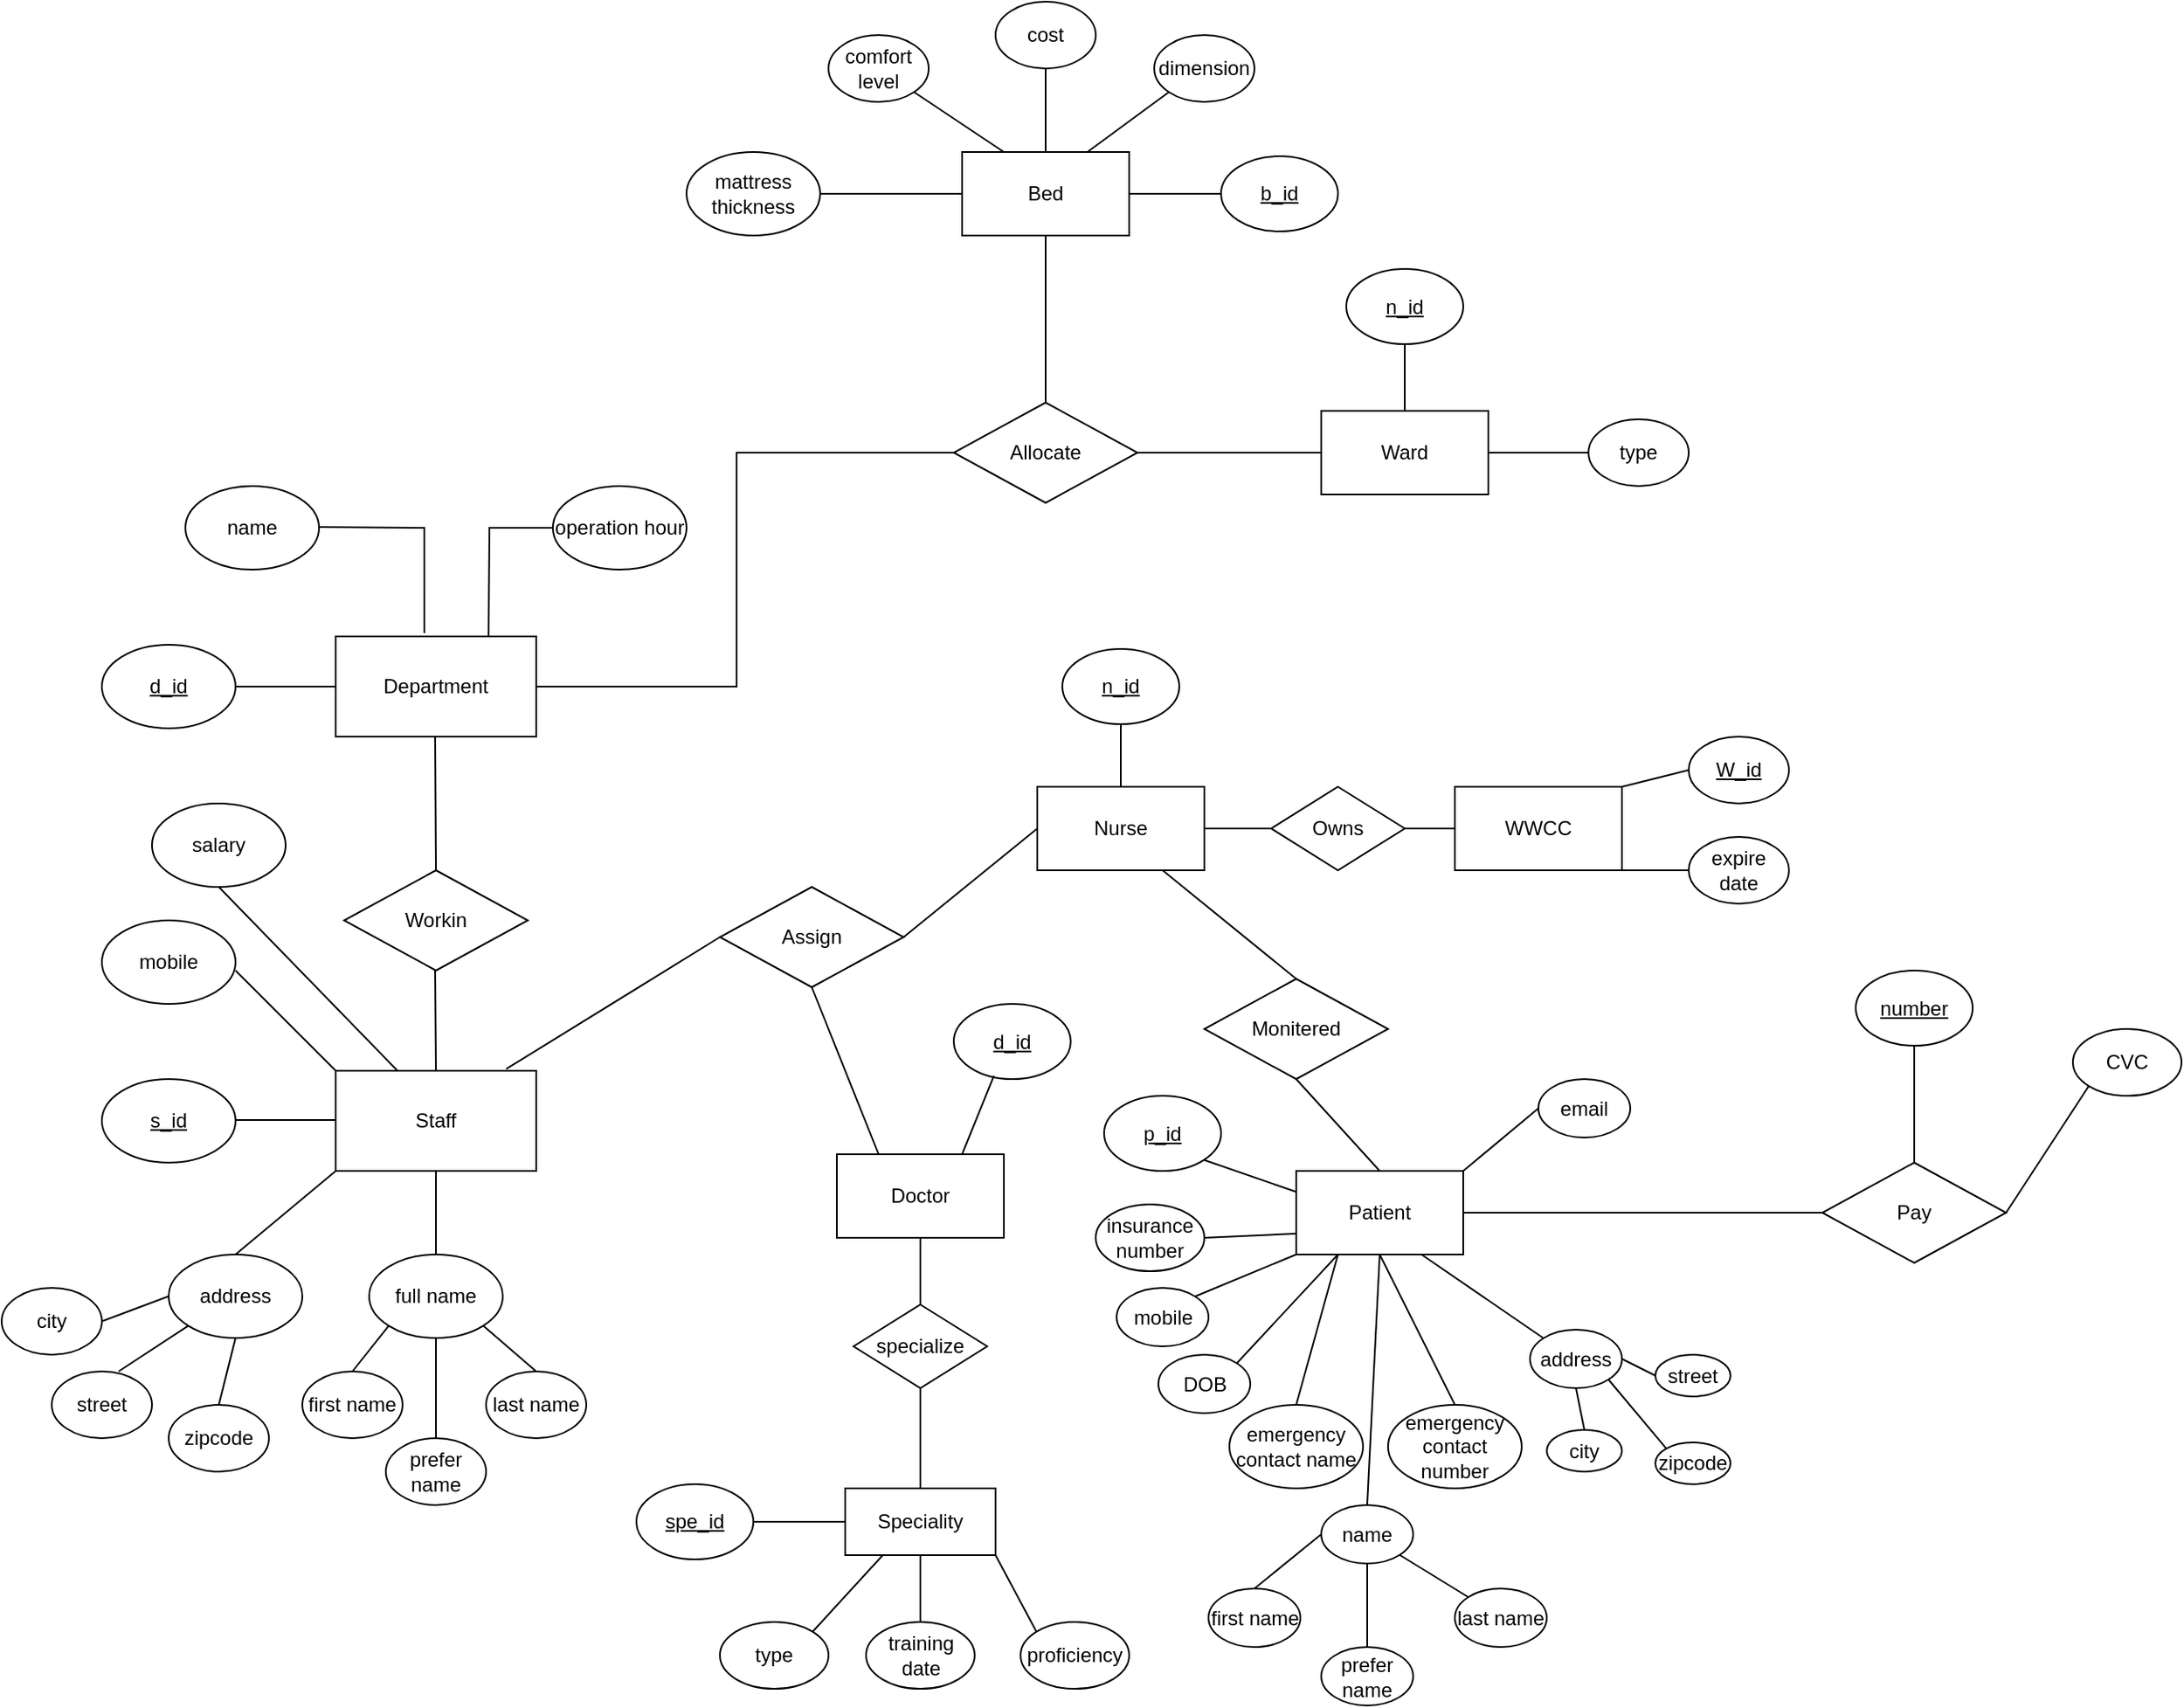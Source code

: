 <mxfile version="24.7.7">
  <diagram name="第 1 页" id="l8nAImhA_V3-tAAv8bX_">
    <mxGraphModel dx="1736" dy="480" grid="1" gridSize="10" guides="1" tooltips="1" connect="1" arrows="1" fold="1" page="1" pageScale="1" pageWidth="827" pageHeight="1169" math="0" shadow="0">
      <root>
        <mxCell id="0" />
        <mxCell id="1" parent="0" />
        <mxCell id="PQxb19GPP4Mwg28GRMJL-1" value="Department" style="rounded=0;whiteSpace=wrap;html=1;" parent="1" vertex="1">
          <mxGeometry x="30" y="510" width="120" height="60" as="geometry" />
        </mxCell>
        <mxCell id="PQxb19GPP4Mwg28GRMJL-2" value="&lt;u&gt;d_id&lt;/u&gt;" style="ellipse;whiteSpace=wrap;html=1;" parent="1" vertex="1">
          <mxGeometry x="-110" y="515" width="80" height="50" as="geometry" />
        </mxCell>
        <mxCell id="PQxb19GPP4Mwg28GRMJL-4" value="" style="endArrow=none;html=1;rounded=0;entryX=0;entryY=0.5;entryDx=0;entryDy=0;exitX=1;exitY=0.5;exitDx=0;exitDy=0;" parent="1" source="PQxb19GPP4Mwg28GRMJL-2" target="PQxb19GPP4Mwg28GRMJL-1" edge="1">
          <mxGeometry width="50" height="50" relative="1" as="geometry">
            <mxPoint x="-20" y="540" as="sourcePoint" />
            <mxPoint x="20" y="539.5" as="targetPoint" />
          </mxGeometry>
        </mxCell>
        <mxCell id="PQxb19GPP4Mwg28GRMJL-5" value="name" style="ellipse;whiteSpace=wrap;html=1;" parent="1" vertex="1">
          <mxGeometry x="-60" y="420" width="80" height="50" as="geometry" />
        </mxCell>
        <mxCell id="PQxb19GPP4Mwg28GRMJL-6" value="" style="endArrow=none;html=1;rounded=0;entryX=0.442;entryY=-0.033;entryDx=0;entryDy=0;exitX=1;exitY=0.5;exitDx=0;exitDy=0;entryPerimeter=0;" parent="1" target="PQxb19GPP4Mwg28GRMJL-1" edge="1">
          <mxGeometry width="50" height="50" relative="1" as="geometry">
            <mxPoint x="20" y="444.5" as="sourcePoint" />
            <mxPoint x="80" y="444.5" as="targetPoint" />
            <Array as="points">
              <mxPoint x="83" y="445" />
            </Array>
          </mxGeometry>
        </mxCell>
        <mxCell id="PQxb19GPP4Mwg28GRMJL-7" value="operation hour" style="ellipse;whiteSpace=wrap;html=1;" parent="1" vertex="1">
          <mxGeometry x="160" y="420" width="80" height="50" as="geometry" />
        </mxCell>
        <mxCell id="PQxb19GPP4Mwg28GRMJL-9" value="" style="endArrow=none;html=1;rounded=0;entryX=0.442;entryY=-0.033;entryDx=0;entryDy=0;exitX=0;exitY=0.5;exitDx=0;exitDy=0;entryPerimeter=0;" parent="1" source="PQxb19GPP4Mwg28GRMJL-7" edge="1">
          <mxGeometry width="50" height="50" relative="1" as="geometry">
            <mxPoint x="58.5" y="446.5" as="sourcePoint" />
            <mxPoint x="121.5" y="510" as="targetPoint" />
            <Array as="points">
              <mxPoint x="122" y="445" />
            </Array>
          </mxGeometry>
        </mxCell>
        <mxCell id="PQxb19GPP4Mwg28GRMJL-10" value="Staff" style="rounded=0;whiteSpace=wrap;html=1;" parent="1" vertex="1">
          <mxGeometry x="30" y="770" width="120" height="60" as="geometry" />
        </mxCell>
        <mxCell id="PQxb19GPP4Mwg28GRMJL-11" value="&lt;u&gt;s_id&lt;/u&gt;" style="ellipse;whiteSpace=wrap;html=1;" parent="1" vertex="1">
          <mxGeometry x="-110" y="775" width="80" height="50" as="geometry" />
        </mxCell>
        <mxCell id="PQxb19GPP4Mwg28GRMJL-12" value="" style="endArrow=none;html=1;rounded=0;entryX=0;entryY=0.5;entryDx=0;entryDy=0;exitX=1;exitY=0.5;exitDx=0;exitDy=0;" parent="1" edge="1">
          <mxGeometry width="50" height="50" relative="1" as="geometry">
            <mxPoint x="-30" y="799.5" as="sourcePoint" />
            <mxPoint x="30" y="799.5" as="targetPoint" />
          </mxGeometry>
        </mxCell>
        <mxCell id="PQxb19GPP4Mwg28GRMJL-13" value="Workin" style="rhombus;whiteSpace=wrap;html=1;" parent="1" vertex="1">
          <mxGeometry x="35" y="650" width="110" height="60" as="geometry" />
        </mxCell>
        <mxCell id="PQxb19GPP4Mwg28GRMJL-14" value="" style="endArrow=none;html=1;rounded=0;exitX=0.5;exitY=0;exitDx=0;exitDy=0;" parent="1" source="PQxb19GPP4Mwg28GRMJL-13" edge="1">
          <mxGeometry width="50" height="50" relative="1" as="geometry">
            <mxPoint x="89.5" y="640" as="sourcePoint" />
            <mxPoint x="89.5" y="570" as="targetPoint" />
          </mxGeometry>
        </mxCell>
        <mxCell id="PQxb19GPP4Mwg28GRMJL-15" value="" style="endArrow=none;html=1;rounded=0;exitX=0.5;exitY=0;exitDx=0;exitDy=0;" parent="1" source="PQxb19GPP4Mwg28GRMJL-10" edge="1">
          <mxGeometry width="50" height="50" relative="1" as="geometry">
            <mxPoint x="90" y="760" as="sourcePoint" />
            <mxPoint x="89.5" y="710" as="targetPoint" />
          </mxGeometry>
        </mxCell>
        <mxCell id="PQxb19GPP4Mwg28GRMJL-16" value="mobile" style="ellipse;whiteSpace=wrap;html=1;" parent="1" vertex="1">
          <mxGeometry x="-110" y="680" width="80" height="50" as="geometry" />
        </mxCell>
        <mxCell id="PQxb19GPP4Mwg28GRMJL-17" value="" style="endArrow=none;html=1;rounded=0;exitX=0;exitY=0;exitDx=0;exitDy=0;" parent="1" source="PQxb19GPP4Mwg28GRMJL-10" edge="1">
          <mxGeometry width="50" height="50" relative="1" as="geometry">
            <mxPoint x="20" y="760" as="sourcePoint" />
            <mxPoint x="-30" y="710" as="targetPoint" />
          </mxGeometry>
        </mxCell>
        <mxCell id="PQxb19GPP4Mwg28GRMJL-18" value="salary" style="ellipse;whiteSpace=wrap;html=1;" parent="1" vertex="1">
          <mxGeometry x="-80" y="610" width="80" height="50" as="geometry" />
        </mxCell>
        <mxCell id="PQxb19GPP4Mwg28GRMJL-19" value="" style="endArrow=none;html=1;rounded=0;exitX=0.308;exitY=0;exitDx=0;exitDy=0;exitPerimeter=0;" parent="1" source="PQxb19GPP4Mwg28GRMJL-10" edge="1">
          <mxGeometry width="50" height="50" relative="1" as="geometry">
            <mxPoint x="20" y="720" as="sourcePoint" />
            <mxPoint x="-40" y="660" as="targetPoint" />
          </mxGeometry>
        </mxCell>
        <mxCell id="PQxb19GPP4Mwg28GRMJL-20" value="address" style="ellipse;whiteSpace=wrap;html=1;" parent="1" vertex="1">
          <mxGeometry x="-70" y="880" width="80" height="50" as="geometry" />
        </mxCell>
        <mxCell id="PQxb19GPP4Mwg28GRMJL-21" value="" style="endArrow=none;html=1;rounded=0;entryX=0;entryY=1;entryDx=0;entryDy=0;" parent="1" target="PQxb19GPP4Mwg28GRMJL-10" edge="1">
          <mxGeometry width="50" height="50" relative="1" as="geometry">
            <mxPoint x="-30" y="880" as="sourcePoint" />
            <mxPoint x="20" y="830" as="targetPoint" />
          </mxGeometry>
        </mxCell>
        <mxCell id="PQxb19GPP4Mwg28GRMJL-22" value="city" style="ellipse;whiteSpace=wrap;html=1;" parent="1" vertex="1">
          <mxGeometry x="-170" y="900" width="60" height="40" as="geometry" />
        </mxCell>
        <mxCell id="PQxb19GPP4Mwg28GRMJL-23" value="street" style="ellipse;whiteSpace=wrap;html=1;" parent="1" vertex="1">
          <mxGeometry x="-140" y="950" width="60" height="40" as="geometry" />
        </mxCell>
        <mxCell id="PQxb19GPP4Mwg28GRMJL-24" value="zipcode" style="ellipse;whiteSpace=wrap;html=1;" parent="1" vertex="1">
          <mxGeometry x="-70" y="970" width="60" height="40" as="geometry" />
        </mxCell>
        <mxCell id="PQxb19GPP4Mwg28GRMJL-25" value="" style="endArrow=none;html=1;rounded=0;entryX=0;entryY=0.5;entryDx=0;entryDy=0;" parent="1" target="PQxb19GPP4Mwg28GRMJL-20" edge="1">
          <mxGeometry width="50" height="50" relative="1" as="geometry">
            <mxPoint x="-110" y="920" as="sourcePoint" />
            <mxPoint x="-60" y="870" as="targetPoint" />
          </mxGeometry>
        </mxCell>
        <mxCell id="PQxb19GPP4Mwg28GRMJL-26" value="" style="endArrow=none;html=1;rounded=0;entryX=0;entryY=1;entryDx=0;entryDy=0;" parent="1" target="PQxb19GPP4Mwg28GRMJL-20" edge="1">
          <mxGeometry width="50" height="50" relative="1" as="geometry">
            <mxPoint x="-100" y="950" as="sourcePoint" />
            <mxPoint x="-60" y="935" as="targetPoint" />
          </mxGeometry>
        </mxCell>
        <mxCell id="PQxb19GPP4Mwg28GRMJL-28" value="" style="endArrow=none;html=1;rounded=0;entryX=0.5;entryY=1;entryDx=0;entryDy=0;exitX=0.5;exitY=0;exitDx=0;exitDy=0;" parent="1" source="PQxb19GPP4Mwg28GRMJL-24" target="PQxb19GPP4Mwg28GRMJL-20" edge="1">
          <mxGeometry width="50" height="50" relative="1" as="geometry">
            <mxPoint x="30" y="990" as="sourcePoint" />
            <mxPoint x="80" y="940" as="targetPoint" />
          </mxGeometry>
        </mxCell>
        <mxCell id="PQxb19GPP4Mwg28GRMJL-29" value="full name" style="ellipse;whiteSpace=wrap;html=1;" parent="1" vertex="1">
          <mxGeometry x="50" y="880" width="80" height="50" as="geometry" />
        </mxCell>
        <mxCell id="PQxb19GPP4Mwg28GRMJL-30" value="" style="endArrow=none;html=1;rounded=0;entryX=0.5;entryY=1;entryDx=0;entryDy=0;exitX=0.5;exitY=0;exitDx=0;exitDy=0;" parent="1" source="PQxb19GPP4Mwg28GRMJL-29" target="PQxb19GPP4Mwg28GRMJL-10" edge="1">
          <mxGeometry width="50" height="50" relative="1" as="geometry">
            <mxPoint x="150" y="880" as="sourcePoint" />
            <mxPoint x="200" y="830" as="targetPoint" />
          </mxGeometry>
        </mxCell>
        <mxCell id="PQxb19GPP4Mwg28GRMJL-31" value="first name" style="ellipse;whiteSpace=wrap;html=1;" parent="1" vertex="1">
          <mxGeometry x="10" y="950" width="60" height="40" as="geometry" />
        </mxCell>
        <mxCell id="PQxb19GPP4Mwg28GRMJL-32" value="" style="endArrow=none;html=1;rounded=0;exitX=0.5;exitY=0;exitDx=0;exitDy=0;entryX=0;entryY=1;entryDx=0;entryDy=0;" parent="1" source="PQxb19GPP4Mwg28GRMJL-31" target="PQxb19GPP4Mwg28GRMJL-29" edge="1">
          <mxGeometry width="50" height="50" relative="1" as="geometry">
            <mxPoint x="200" y="970" as="sourcePoint" />
            <mxPoint x="250" y="920" as="targetPoint" />
          </mxGeometry>
        </mxCell>
        <mxCell id="PQxb19GPP4Mwg28GRMJL-33" value="last name" style="ellipse;whiteSpace=wrap;html=1;" parent="1" vertex="1">
          <mxGeometry x="120" y="950" width="60" height="40" as="geometry" />
        </mxCell>
        <mxCell id="PQxb19GPP4Mwg28GRMJL-34" value="" style="endArrow=none;html=1;rounded=0;entryX=1;entryY=1;entryDx=0;entryDy=0;exitX=0.5;exitY=0;exitDx=0;exitDy=0;" parent="1" source="PQxb19GPP4Mwg28GRMJL-33" target="PQxb19GPP4Mwg28GRMJL-29" edge="1">
          <mxGeometry width="50" height="50" relative="1" as="geometry">
            <mxPoint x="190" y="930" as="sourcePoint" />
            <mxPoint x="240" y="880" as="targetPoint" />
          </mxGeometry>
        </mxCell>
        <mxCell id="PQxb19GPP4Mwg28GRMJL-35" value="prefer name" style="ellipse;whiteSpace=wrap;html=1;" parent="1" vertex="1">
          <mxGeometry x="60" y="990" width="60" height="40" as="geometry" />
        </mxCell>
        <mxCell id="PQxb19GPP4Mwg28GRMJL-36" value="" style="endArrow=none;html=1;rounded=0;entryX=0.5;entryY=1;entryDx=0;entryDy=0;exitX=0.5;exitY=0;exitDx=0;exitDy=0;" parent="1" source="PQxb19GPP4Mwg28GRMJL-35" target="PQxb19GPP4Mwg28GRMJL-29" edge="1">
          <mxGeometry width="50" height="50" relative="1" as="geometry">
            <mxPoint x="60" y="1000" as="sourcePoint" />
            <mxPoint x="110" y="950" as="targetPoint" />
          </mxGeometry>
        </mxCell>
        <mxCell id="PQxb19GPP4Mwg28GRMJL-37" value="Assign" style="rhombus;whiteSpace=wrap;html=1;" parent="1" vertex="1">
          <mxGeometry x="260" y="660" width="110" height="60" as="geometry" />
        </mxCell>
        <mxCell id="PQxb19GPP4Mwg28GRMJL-38" value="" style="endArrow=none;html=1;rounded=0;entryX=0;entryY=0.5;entryDx=0;entryDy=0;exitX=0.85;exitY=-0.017;exitDx=0;exitDy=0;exitPerimeter=0;" parent="1" source="PQxb19GPP4Mwg28GRMJL-10" target="PQxb19GPP4Mwg28GRMJL-37" edge="1">
          <mxGeometry width="50" height="50" relative="1" as="geometry">
            <mxPoint x="150" y="770" as="sourcePoint" />
            <mxPoint x="200" y="720" as="targetPoint" />
          </mxGeometry>
        </mxCell>
        <mxCell id="PQxb19GPP4Mwg28GRMJL-39" value="Nurse" style="rounded=0;whiteSpace=wrap;html=1;" parent="1" vertex="1">
          <mxGeometry x="450" y="600" width="100" height="50" as="geometry" />
        </mxCell>
        <mxCell id="PQxb19GPP4Mwg28GRMJL-40" value="" style="endArrow=none;html=1;rounded=0;entryX=0;entryY=0.5;entryDx=0;entryDy=0;exitX=1;exitY=0.5;exitDx=0;exitDy=0;" parent="1" source="PQxb19GPP4Mwg28GRMJL-37" target="PQxb19GPP4Mwg28GRMJL-39" edge="1">
          <mxGeometry width="50" height="50" relative="1" as="geometry">
            <mxPoint x="340" y="650" as="sourcePoint" />
            <mxPoint x="390" y="600" as="targetPoint" />
          </mxGeometry>
        </mxCell>
        <mxCell id="PQxb19GPP4Mwg28GRMJL-41" value="&lt;u&gt;n_id&lt;/u&gt;" style="ellipse;whiteSpace=wrap;html=1;" parent="1" vertex="1">
          <mxGeometry x="465" y="517.5" width="70" height="45" as="geometry" />
        </mxCell>
        <mxCell id="PQxb19GPP4Mwg28GRMJL-42" value="" style="endArrow=none;html=1;rounded=0;entryX=0.5;entryY=1;entryDx=0;entryDy=0;exitX=0.5;exitY=0;exitDx=0;exitDy=0;" parent="1" source="PQxb19GPP4Mwg28GRMJL-39" target="PQxb19GPP4Mwg28GRMJL-41" edge="1">
          <mxGeometry width="50" height="50" relative="1" as="geometry">
            <mxPoint x="360" y="580" as="sourcePoint" />
            <mxPoint x="410" y="530" as="targetPoint" />
          </mxGeometry>
        </mxCell>
        <mxCell id="PQxb19GPP4Mwg28GRMJL-43" value="WWCC" style="rounded=0;whiteSpace=wrap;html=1;" parent="1" vertex="1">
          <mxGeometry x="700" y="600" width="100" height="50" as="geometry" />
        </mxCell>
        <mxCell id="PQxb19GPP4Mwg28GRMJL-45" value="&lt;u&gt;W_id&lt;/u&gt;" style="ellipse;whiteSpace=wrap;html=1;" parent="1" vertex="1">
          <mxGeometry x="840" y="570" width="60" height="40" as="geometry" />
        </mxCell>
        <mxCell id="PQxb19GPP4Mwg28GRMJL-46" value="" style="endArrow=none;html=1;rounded=0;exitX=1;exitY=0;exitDx=0;exitDy=0;entryX=0;entryY=0.5;entryDx=0;entryDy=0;" parent="1" source="PQxb19GPP4Mwg28GRMJL-43" target="PQxb19GPP4Mwg28GRMJL-45" edge="1">
          <mxGeometry width="50" height="50" relative="1" as="geometry">
            <mxPoint x="730" y="550" as="sourcePoint" />
            <mxPoint x="780" y="500" as="targetPoint" />
          </mxGeometry>
        </mxCell>
        <mxCell id="PQxb19GPP4Mwg28GRMJL-47" value="expire date" style="ellipse;whiteSpace=wrap;html=1;" parent="1" vertex="1">
          <mxGeometry x="840" y="630" width="60" height="40" as="geometry" />
        </mxCell>
        <mxCell id="PQxb19GPP4Mwg28GRMJL-48" value="" style="endArrow=none;html=1;rounded=0;exitX=1;exitY=1;exitDx=0;exitDy=0;entryX=0;entryY=0.5;entryDx=0;entryDy=0;" parent="1" source="PQxb19GPP4Mwg28GRMJL-43" target="PQxb19GPP4Mwg28GRMJL-47" edge="1">
          <mxGeometry width="50" height="50" relative="1" as="geometry">
            <mxPoint x="660" y="840" as="sourcePoint" />
            <mxPoint x="710" y="790" as="targetPoint" />
          </mxGeometry>
        </mxCell>
        <mxCell id="PQxb19GPP4Mwg28GRMJL-49" value="Doctor" style="rounded=0;whiteSpace=wrap;html=1;" parent="1" vertex="1">
          <mxGeometry x="330" y="820" width="100" height="50" as="geometry" />
        </mxCell>
        <mxCell id="PQxb19GPP4Mwg28GRMJL-50" value="&lt;u&gt;d_id&lt;/u&gt;" style="ellipse;whiteSpace=wrap;html=1;" parent="1" vertex="1">
          <mxGeometry x="400" y="730" width="70" height="45" as="geometry" />
        </mxCell>
        <mxCell id="PQxb19GPP4Mwg28GRMJL-51" value="" style="endArrow=none;html=1;rounded=0;exitX=0.5;exitY=1;exitDx=0;exitDy=0;entryX=0.25;entryY=0;entryDx=0;entryDy=0;" parent="1" source="PQxb19GPP4Mwg28GRMJL-37" target="PQxb19GPP4Mwg28GRMJL-49" edge="1">
          <mxGeometry width="50" height="50" relative="1" as="geometry">
            <mxPoint x="260" y="840" as="sourcePoint" />
            <mxPoint x="310" y="790" as="targetPoint" />
          </mxGeometry>
        </mxCell>
        <mxCell id="PQxb19GPP4Mwg28GRMJL-52" value="" style="endArrow=none;html=1;rounded=0;exitX=0.75;exitY=0;exitDx=0;exitDy=0;entryX=0.343;entryY=0.956;entryDx=0;entryDy=0;entryPerimeter=0;" parent="1" source="PQxb19GPP4Mwg28GRMJL-49" target="PQxb19GPP4Mwg28GRMJL-50" edge="1">
          <mxGeometry width="50" height="50" relative="1" as="geometry">
            <mxPoint x="510" y="860" as="sourcePoint" />
            <mxPoint x="560" y="810" as="targetPoint" />
          </mxGeometry>
        </mxCell>
        <mxCell id="PQxb19GPP4Mwg28GRMJL-53" value="Owns" style="rhombus;whiteSpace=wrap;html=1;" parent="1" vertex="1">
          <mxGeometry x="590" y="600" width="80" height="50" as="geometry" />
        </mxCell>
        <mxCell id="PQxb19GPP4Mwg28GRMJL-54" value="" style="endArrow=none;html=1;rounded=0;exitX=1;exitY=0.5;exitDx=0;exitDy=0;" parent="1" source="PQxb19GPP4Mwg28GRMJL-39" target="PQxb19GPP4Mwg28GRMJL-53" edge="1">
          <mxGeometry width="50" height="50" relative="1" as="geometry">
            <mxPoint x="550" y="730" as="sourcePoint" />
            <mxPoint x="600" y="680" as="targetPoint" />
          </mxGeometry>
        </mxCell>
        <mxCell id="PQxb19GPP4Mwg28GRMJL-55" value="" style="endArrow=none;html=1;rounded=0;exitX=1;exitY=0.5;exitDx=0;exitDy=0;entryX=0;entryY=0.5;entryDx=0;entryDy=0;" parent="1" source="PQxb19GPP4Mwg28GRMJL-53" target="PQxb19GPP4Mwg28GRMJL-43" edge="1">
          <mxGeometry width="50" height="50" relative="1" as="geometry">
            <mxPoint x="690" y="710" as="sourcePoint" />
            <mxPoint x="730" y="710" as="targetPoint" />
          </mxGeometry>
        </mxCell>
        <mxCell id="PQxb19GPP4Mwg28GRMJL-56" value="specialize" style="rhombus;whiteSpace=wrap;html=1;" parent="1" vertex="1">
          <mxGeometry x="340" y="910" width="80" height="50" as="geometry" />
        </mxCell>
        <mxCell id="PQxb19GPP4Mwg28GRMJL-57" value="" style="endArrow=none;html=1;rounded=0;exitX=0.5;exitY=1;exitDx=0;exitDy=0;entryX=0.5;entryY=0;entryDx=0;entryDy=0;" parent="1" source="PQxb19GPP4Mwg28GRMJL-49" target="PQxb19GPP4Mwg28GRMJL-56" edge="1">
          <mxGeometry width="50" height="50" relative="1" as="geometry">
            <mxPoint x="300" y="1020" as="sourcePoint" />
            <mxPoint x="350" y="970" as="targetPoint" />
          </mxGeometry>
        </mxCell>
        <mxCell id="PQxb19GPP4Mwg28GRMJL-58" value="Speciality" style="rounded=0;whiteSpace=wrap;html=1;" parent="1" vertex="1">
          <mxGeometry x="335" y="1020" width="90" height="40" as="geometry" />
        </mxCell>
        <mxCell id="PQxb19GPP4Mwg28GRMJL-59" value="" style="endArrow=none;html=1;rounded=0;entryX=0.5;entryY=1;entryDx=0;entryDy=0;exitX=0.5;exitY=0;exitDx=0;exitDy=0;" parent="1" source="PQxb19GPP4Mwg28GRMJL-58" target="PQxb19GPP4Mwg28GRMJL-56" edge="1">
          <mxGeometry width="50" height="50" relative="1" as="geometry">
            <mxPoint x="210" y="1090" as="sourcePoint" />
            <mxPoint x="260" y="1040" as="targetPoint" />
          </mxGeometry>
        </mxCell>
        <mxCell id="PQxb19GPP4Mwg28GRMJL-60" value="&lt;u&gt;spe_id&lt;/u&gt;" style="ellipse;whiteSpace=wrap;html=1;" parent="1" vertex="1">
          <mxGeometry x="210" y="1017.5" width="70" height="45" as="geometry" />
        </mxCell>
        <mxCell id="PQxb19GPP4Mwg28GRMJL-61" value="" style="endArrow=none;html=1;rounded=0;exitX=1;exitY=0.5;exitDx=0;exitDy=0;entryX=0;entryY=0.5;entryDx=0;entryDy=0;" parent="1" source="PQxb19GPP4Mwg28GRMJL-60" target="PQxb19GPP4Mwg28GRMJL-58" edge="1">
          <mxGeometry width="50" height="50" relative="1" as="geometry">
            <mxPoint x="280" y="1140" as="sourcePoint" />
            <mxPoint x="330" y="1090" as="targetPoint" />
          </mxGeometry>
        </mxCell>
        <mxCell id="PQxb19GPP4Mwg28GRMJL-63" value="type" style="ellipse;whiteSpace=wrap;html=1;" parent="1" vertex="1">
          <mxGeometry x="260" y="1100" width="65" height="40" as="geometry" />
        </mxCell>
        <mxCell id="PQxb19GPP4Mwg28GRMJL-64" value="" style="endArrow=none;html=1;rounded=0;exitX=1;exitY=0;exitDx=0;exitDy=0;entryX=0.25;entryY=1;entryDx=0;entryDy=0;" parent="1" source="PQxb19GPP4Mwg28GRMJL-63" target="PQxb19GPP4Mwg28GRMJL-58" edge="1">
          <mxGeometry width="50" height="50" relative="1" as="geometry">
            <mxPoint x="420" y="1150" as="sourcePoint" />
            <mxPoint x="470" y="1100" as="targetPoint" />
          </mxGeometry>
        </mxCell>
        <mxCell id="PQxb19GPP4Mwg28GRMJL-65" value="training date" style="ellipse;whiteSpace=wrap;html=1;" parent="1" vertex="1">
          <mxGeometry x="347.5" y="1100" width="65" height="40" as="geometry" />
        </mxCell>
        <mxCell id="PQxb19GPP4Mwg28GRMJL-66" value="" style="endArrow=none;html=1;rounded=0;exitX=0.5;exitY=1;exitDx=0;exitDy=0;entryX=0.5;entryY=0;entryDx=0;entryDy=0;" parent="1" source="PQxb19GPP4Mwg28GRMJL-58" target="PQxb19GPP4Mwg28GRMJL-65" edge="1">
          <mxGeometry width="50" height="50" relative="1" as="geometry">
            <mxPoint x="490" y="1120" as="sourcePoint" />
            <mxPoint x="540" y="1070" as="targetPoint" />
          </mxGeometry>
        </mxCell>
        <mxCell id="PQxb19GPP4Mwg28GRMJL-67" value="proficiency" style="ellipse;whiteSpace=wrap;html=1;" parent="1" vertex="1">
          <mxGeometry x="440" y="1100" width="65" height="40" as="geometry" />
        </mxCell>
        <mxCell id="PQxb19GPP4Mwg28GRMJL-68" value="" style="endArrow=none;html=1;rounded=0;exitX=1;exitY=1;exitDx=0;exitDy=0;entryX=0;entryY=0;entryDx=0;entryDy=0;" parent="1" source="PQxb19GPP4Mwg28GRMJL-58" target="PQxb19GPP4Mwg28GRMJL-67" edge="1">
          <mxGeometry width="50" height="50" relative="1" as="geometry">
            <mxPoint x="480" y="1050" as="sourcePoint" />
            <mxPoint x="530" y="1000" as="targetPoint" />
          </mxGeometry>
        </mxCell>
        <mxCell id="Fp78hbJ8yBMcF1NIp28f-1" value="Allocate" style="rhombus;whiteSpace=wrap;html=1;" vertex="1" parent="1">
          <mxGeometry x="400" y="370" width="110" height="60" as="geometry" />
        </mxCell>
        <mxCell id="Fp78hbJ8yBMcF1NIp28f-2" value="" style="endArrow=none;html=1;rounded=0;exitX=1;exitY=0.5;exitDx=0;exitDy=0;entryX=0;entryY=0.5;entryDx=0;entryDy=0;" edge="1" parent="1" source="PQxb19GPP4Mwg28GRMJL-1" target="Fp78hbJ8yBMcF1NIp28f-1">
          <mxGeometry width="50" height="50" relative="1" as="geometry">
            <mxPoint x="210" y="550" as="sourcePoint" />
            <mxPoint x="260" y="500" as="targetPoint" />
            <Array as="points">
              <mxPoint x="270" y="540" />
              <mxPoint x="270" y="400" />
            </Array>
          </mxGeometry>
        </mxCell>
        <mxCell id="Fp78hbJ8yBMcF1NIp28f-3" value="Ward" style="rounded=0;whiteSpace=wrap;html=1;" vertex="1" parent="1">
          <mxGeometry x="620" y="375" width="100" height="50" as="geometry" />
        </mxCell>
        <mxCell id="Fp78hbJ8yBMcF1NIp28f-4" value="" style="endArrow=none;html=1;rounded=0;exitX=1;exitY=0.5;exitDx=0;exitDy=0;entryX=0;entryY=0.5;entryDx=0;entryDy=0;" edge="1" parent="1" source="Fp78hbJ8yBMcF1NIp28f-1" target="Fp78hbJ8yBMcF1NIp28f-3">
          <mxGeometry width="50" height="50" relative="1" as="geometry">
            <mxPoint x="520" y="300" as="sourcePoint" />
            <mxPoint x="570" y="250" as="targetPoint" />
          </mxGeometry>
        </mxCell>
        <mxCell id="Fp78hbJ8yBMcF1NIp28f-5" value="&lt;u&gt;n_id&lt;/u&gt;" style="ellipse;whiteSpace=wrap;html=1;" vertex="1" parent="1">
          <mxGeometry x="635" y="290" width="70" height="45" as="geometry" />
        </mxCell>
        <mxCell id="Fp78hbJ8yBMcF1NIp28f-6" value="" style="endArrow=none;html=1;rounded=0;exitX=0.5;exitY=0;exitDx=0;exitDy=0;entryX=0.5;entryY=1;entryDx=0;entryDy=0;" edge="1" parent="1" source="Fp78hbJ8yBMcF1NIp28f-3" target="Fp78hbJ8yBMcF1NIp28f-5">
          <mxGeometry width="50" height="50" relative="1" as="geometry">
            <mxPoint x="470" y="330" as="sourcePoint" />
            <mxPoint x="520" y="280" as="targetPoint" />
          </mxGeometry>
        </mxCell>
        <mxCell id="Fp78hbJ8yBMcF1NIp28f-7" value="type" style="ellipse;whiteSpace=wrap;html=1;" vertex="1" parent="1">
          <mxGeometry x="780" y="380" width="60" height="40" as="geometry" />
        </mxCell>
        <mxCell id="Fp78hbJ8yBMcF1NIp28f-8" value="" style="endArrow=none;html=1;rounded=0;exitX=1;exitY=0.5;exitDx=0;exitDy=0;entryX=0;entryY=0.5;entryDx=0;entryDy=0;" edge="1" parent="1" source="Fp78hbJ8yBMcF1NIp28f-3" target="Fp78hbJ8yBMcF1NIp28f-7">
          <mxGeometry width="50" height="50" relative="1" as="geometry">
            <mxPoint x="740" y="360" as="sourcePoint" />
            <mxPoint x="790" y="310" as="targetPoint" />
          </mxGeometry>
        </mxCell>
        <mxCell id="Fp78hbJ8yBMcF1NIp28f-9" value="Bed" style="rounded=0;whiteSpace=wrap;html=1;" vertex="1" parent="1">
          <mxGeometry x="405" y="220" width="100" height="50" as="geometry" />
        </mxCell>
        <mxCell id="Fp78hbJ8yBMcF1NIp28f-10" value="" style="endArrow=none;html=1;rounded=0;exitX=0.5;exitY=0;exitDx=0;exitDy=0;entryX=0.5;entryY=1;entryDx=0;entryDy=0;" edge="1" parent="1" source="Fp78hbJ8yBMcF1NIp28f-1" target="Fp78hbJ8yBMcF1NIp28f-9">
          <mxGeometry width="50" height="50" relative="1" as="geometry">
            <mxPoint x="260" y="350" as="sourcePoint" />
            <mxPoint x="310" y="300" as="targetPoint" />
          </mxGeometry>
        </mxCell>
        <mxCell id="Fp78hbJ8yBMcF1NIp28f-11" value="&lt;u&gt;b_id&lt;/u&gt;" style="ellipse;whiteSpace=wrap;html=1;" vertex="1" parent="1">
          <mxGeometry x="560" y="222.5" width="70" height="45" as="geometry" />
        </mxCell>
        <mxCell id="Fp78hbJ8yBMcF1NIp28f-13" value="" style="endArrow=none;html=1;rounded=0;exitX=1;exitY=0.5;exitDx=0;exitDy=0;entryX=0;entryY=0.5;entryDx=0;entryDy=0;" edge="1" parent="1" source="Fp78hbJ8yBMcF1NIp28f-9" target="Fp78hbJ8yBMcF1NIp28f-11">
          <mxGeometry width="50" height="50" relative="1" as="geometry">
            <mxPoint x="470" y="170" as="sourcePoint" />
            <mxPoint x="520" y="120" as="targetPoint" />
          </mxGeometry>
        </mxCell>
        <mxCell id="Fp78hbJ8yBMcF1NIp28f-14" value="dimension" style="ellipse;whiteSpace=wrap;html=1;" vertex="1" parent="1">
          <mxGeometry x="520" y="150" width="60" height="40" as="geometry" />
        </mxCell>
        <mxCell id="Fp78hbJ8yBMcF1NIp28f-15" value="" style="endArrow=none;html=1;rounded=0;exitX=0.75;exitY=0;exitDx=0;exitDy=0;entryX=0;entryY=1;entryDx=0;entryDy=0;" edge="1" parent="1" source="Fp78hbJ8yBMcF1NIp28f-9" target="Fp78hbJ8yBMcF1NIp28f-14">
          <mxGeometry width="50" height="50" relative="1" as="geometry">
            <mxPoint x="350" y="180" as="sourcePoint" />
            <mxPoint x="400" y="130" as="targetPoint" />
          </mxGeometry>
        </mxCell>
        <mxCell id="Fp78hbJ8yBMcF1NIp28f-16" value="cost" style="ellipse;whiteSpace=wrap;html=1;" vertex="1" parent="1">
          <mxGeometry x="425" y="130" width="60" height="40" as="geometry" />
        </mxCell>
        <mxCell id="Fp78hbJ8yBMcF1NIp28f-17" value="" style="endArrow=none;html=1;rounded=0;exitX=0.5;exitY=0;exitDx=0;exitDy=0;entryX=0.5;entryY=1;entryDx=0;entryDy=0;" edge="1" parent="1" source="Fp78hbJ8yBMcF1NIp28f-9" target="Fp78hbJ8yBMcF1NIp28f-16">
          <mxGeometry width="50" height="50" relative="1" as="geometry">
            <mxPoint x="330" y="230" as="sourcePoint" />
            <mxPoint x="380" y="180" as="targetPoint" />
          </mxGeometry>
        </mxCell>
        <mxCell id="Fp78hbJ8yBMcF1NIp28f-18" value="comfort level" style="ellipse;whiteSpace=wrap;html=1;" vertex="1" parent="1">
          <mxGeometry x="325" y="150" width="60" height="40" as="geometry" />
        </mxCell>
        <mxCell id="Fp78hbJ8yBMcF1NIp28f-19" value="" style="endArrow=none;html=1;rounded=0;exitX=0.25;exitY=0;exitDx=0;exitDy=0;entryX=1;entryY=1;entryDx=0;entryDy=0;" edge="1" parent="1" source="Fp78hbJ8yBMcF1NIp28f-9" target="Fp78hbJ8yBMcF1NIp28f-18">
          <mxGeometry width="50" height="50" relative="1" as="geometry">
            <mxPoint x="260" y="270" as="sourcePoint" />
            <mxPoint x="310" y="220" as="targetPoint" />
          </mxGeometry>
        </mxCell>
        <mxCell id="Fp78hbJ8yBMcF1NIp28f-20" value="mattress thickness" style="ellipse;whiteSpace=wrap;html=1;" vertex="1" parent="1">
          <mxGeometry x="240" y="220" width="80" height="50" as="geometry" />
        </mxCell>
        <mxCell id="Fp78hbJ8yBMcF1NIp28f-21" value="" style="endArrow=none;html=1;rounded=0;exitX=1;exitY=0.5;exitDx=0;exitDy=0;entryX=0;entryY=0.5;entryDx=0;entryDy=0;" edge="1" parent="1" source="Fp78hbJ8yBMcF1NIp28f-20" target="Fp78hbJ8yBMcF1NIp28f-9">
          <mxGeometry width="50" height="50" relative="1" as="geometry">
            <mxPoint x="360" y="350" as="sourcePoint" />
            <mxPoint x="410" y="300" as="targetPoint" />
          </mxGeometry>
        </mxCell>
        <mxCell id="Fp78hbJ8yBMcF1NIp28f-22" value="Patient" style="rounded=0;whiteSpace=wrap;html=1;" vertex="1" parent="1">
          <mxGeometry x="605" y="830" width="100" height="50" as="geometry" />
        </mxCell>
        <mxCell id="Fp78hbJ8yBMcF1NIp28f-23" value="Monitered" style="rhombus;whiteSpace=wrap;html=1;" vertex="1" parent="1">
          <mxGeometry x="550" y="715" width="110" height="60" as="geometry" />
        </mxCell>
        <mxCell id="Fp78hbJ8yBMcF1NIp28f-24" value="" style="endArrow=none;html=1;rounded=0;exitX=0.75;exitY=1;exitDx=0;exitDy=0;entryX=0.5;entryY=0;entryDx=0;entryDy=0;" edge="1" parent="1" source="PQxb19GPP4Mwg28GRMJL-39" target="Fp78hbJ8yBMcF1NIp28f-23">
          <mxGeometry width="50" height="50" relative="1" as="geometry">
            <mxPoint x="510" y="740" as="sourcePoint" />
            <mxPoint x="560" y="690" as="targetPoint" />
          </mxGeometry>
        </mxCell>
        <mxCell id="Fp78hbJ8yBMcF1NIp28f-25" value="&lt;u&gt;p_id&lt;/u&gt;" style="ellipse;whiteSpace=wrap;html=1;" vertex="1" parent="1">
          <mxGeometry x="490" y="785" width="70" height="45" as="geometry" />
        </mxCell>
        <mxCell id="Fp78hbJ8yBMcF1NIp28f-26" value="" style="endArrow=none;html=1;rounded=0;exitX=1;exitY=1;exitDx=0;exitDy=0;entryX=0;entryY=0.25;entryDx=0;entryDy=0;" edge="1" parent="1" source="Fp78hbJ8yBMcF1NIp28f-25" target="Fp78hbJ8yBMcF1NIp28f-22">
          <mxGeometry width="50" height="50" relative="1" as="geometry">
            <mxPoint x="560" y="940" as="sourcePoint" />
            <mxPoint x="610" y="890" as="targetPoint" />
          </mxGeometry>
        </mxCell>
        <mxCell id="Fp78hbJ8yBMcF1NIp28f-27" value="insurance number" style="ellipse;whiteSpace=wrap;html=1;" vertex="1" parent="1">
          <mxGeometry x="485" y="850" width="65" height="40" as="geometry" />
        </mxCell>
        <mxCell id="Fp78hbJ8yBMcF1NIp28f-28" value="" style="endArrow=none;html=1;rounded=0;entryX=0;entryY=0.75;entryDx=0;entryDy=0;exitX=1;exitY=0.5;exitDx=0;exitDy=0;" edge="1" parent="1" source="Fp78hbJ8yBMcF1NIp28f-27" target="Fp78hbJ8yBMcF1NIp28f-22">
          <mxGeometry width="50" height="50" relative="1" as="geometry">
            <mxPoint x="540" y="970" as="sourcePoint" />
            <mxPoint x="590" y="920" as="targetPoint" />
          </mxGeometry>
        </mxCell>
        <mxCell id="Fp78hbJ8yBMcF1NIp28f-29" value="" style="endArrow=none;html=1;rounded=0;exitX=0.5;exitY=1;exitDx=0;exitDy=0;entryX=0.5;entryY=0;entryDx=0;entryDy=0;" edge="1" parent="1" source="Fp78hbJ8yBMcF1NIp28f-23" target="Fp78hbJ8yBMcF1NIp28f-22">
          <mxGeometry width="50" height="50" relative="1" as="geometry">
            <mxPoint x="700" y="780" as="sourcePoint" />
            <mxPoint x="750" y="730" as="targetPoint" />
          </mxGeometry>
        </mxCell>
        <mxCell id="Fp78hbJ8yBMcF1NIp28f-30" value="mobile" style="ellipse;whiteSpace=wrap;html=1;" vertex="1" parent="1">
          <mxGeometry x="497.5" y="900" width="55" height="35" as="geometry" />
        </mxCell>
        <mxCell id="Fp78hbJ8yBMcF1NIp28f-31" value="" style="endArrow=none;html=1;rounded=0;exitX=1;exitY=0;exitDx=0;exitDy=0;entryX=0;entryY=1;entryDx=0;entryDy=0;" edge="1" parent="1" source="Fp78hbJ8yBMcF1NIp28f-30" target="Fp78hbJ8yBMcF1NIp28f-22">
          <mxGeometry width="50" height="50" relative="1" as="geometry">
            <mxPoint x="630" y="960" as="sourcePoint" />
            <mxPoint x="680" y="910" as="targetPoint" />
          </mxGeometry>
        </mxCell>
        <mxCell id="Fp78hbJ8yBMcF1NIp28f-32" value="DOB" style="ellipse;whiteSpace=wrap;html=1;" vertex="1" parent="1">
          <mxGeometry x="522.5" y="940" width="55" height="35" as="geometry" />
        </mxCell>
        <mxCell id="Fp78hbJ8yBMcF1NIp28f-33" value="" style="endArrow=none;html=1;rounded=0;exitX=1;exitY=0;exitDx=0;exitDy=0;entryX=0.25;entryY=1;entryDx=0;entryDy=0;" edge="1" parent="1" source="Fp78hbJ8yBMcF1NIp28f-32" target="Fp78hbJ8yBMcF1NIp28f-22">
          <mxGeometry width="50" height="50" relative="1" as="geometry">
            <mxPoint x="630" y="980" as="sourcePoint" />
            <mxPoint x="680" y="930" as="targetPoint" />
          </mxGeometry>
        </mxCell>
        <mxCell id="Fp78hbJ8yBMcF1NIp28f-34" value="emergency contact name" style="ellipse;whiteSpace=wrap;html=1;" vertex="1" parent="1">
          <mxGeometry x="565" y="970" width="80" height="50" as="geometry" />
        </mxCell>
        <mxCell id="Fp78hbJ8yBMcF1NIp28f-35" value="" style="endArrow=none;html=1;rounded=0;exitX=0.5;exitY=0;exitDx=0;exitDy=0;entryX=0.25;entryY=1;entryDx=0;entryDy=0;" edge="1" parent="1" source="Fp78hbJ8yBMcF1NIp28f-34" target="Fp78hbJ8yBMcF1NIp28f-22">
          <mxGeometry width="50" height="50" relative="1" as="geometry">
            <mxPoint x="670" y="960" as="sourcePoint" />
            <mxPoint x="720" y="910" as="targetPoint" />
          </mxGeometry>
        </mxCell>
        <mxCell id="Fp78hbJ8yBMcF1NIp28f-36" value="emergency contact number" style="ellipse;whiteSpace=wrap;html=1;" vertex="1" parent="1">
          <mxGeometry x="660" y="970" width="80" height="50" as="geometry" />
        </mxCell>
        <mxCell id="Fp78hbJ8yBMcF1NIp28f-37" value="" style="endArrow=none;html=1;rounded=0;exitX=0.5;exitY=0;exitDx=0;exitDy=0;entryX=0.5;entryY=1;entryDx=0;entryDy=0;" edge="1" parent="1" source="Fp78hbJ8yBMcF1NIp28f-36" target="Fp78hbJ8yBMcF1NIp28f-22">
          <mxGeometry width="50" height="50" relative="1" as="geometry">
            <mxPoint x="740" y="970" as="sourcePoint" />
            <mxPoint x="790" y="920" as="targetPoint" />
          </mxGeometry>
        </mxCell>
        <mxCell id="Fp78hbJ8yBMcF1NIp28f-38" value="name" style="ellipse;whiteSpace=wrap;html=1;" vertex="1" parent="1">
          <mxGeometry x="620" y="1030" width="55" height="35" as="geometry" />
        </mxCell>
        <mxCell id="Fp78hbJ8yBMcF1NIp28f-39" value="" style="endArrow=none;html=1;rounded=0;exitX=0.5;exitY=0;exitDx=0;exitDy=0;entryX=0.5;entryY=1;entryDx=0;entryDy=0;" edge="1" parent="1" source="Fp78hbJ8yBMcF1NIp28f-38" target="Fp78hbJ8yBMcF1NIp28f-22">
          <mxGeometry width="50" height="50" relative="1" as="geometry">
            <mxPoint x="640" y="960" as="sourcePoint" />
            <mxPoint x="690" y="910" as="targetPoint" />
          </mxGeometry>
        </mxCell>
        <mxCell id="Fp78hbJ8yBMcF1NIp28f-40" value="first name" style="ellipse;whiteSpace=wrap;html=1;" vertex="1" parent="1">
          <mxGeometry x="552.5" y="1080" width="55" height="35" as="geometry" />
        </mxCell>
        <mxCell id="Fp78hbJ8yBMcF1NIp28f-41" value="" style="endArrow=none;html=1;rounded=0;exitX=0.5;exitY=0;exitDx=0;exitDy=0;entryX=0;entryY=0.5;entryDx=0;entryDy=0;" edge="1" parent="1" source="Fp78hbJ8yBMcF1NIp28f-40" target="Fp78hbJ8yBMcF1NIp28f-38">
          <mxGeometry width="50" height="50" relative="1" as="geometry">
            <mxPoint x="640" y="1160" as="sourcePoint" />
            <mxPoint x="690" y="1110" as="targetPoint" />
          </mxGeometry>
        </mxCell>
        <mxCell id="Fp78hbJ8yBMcF1NIp28f-42" value="prefer name" style="ellipse;whiteSpace=wrap;html=1;" vertex="1" parent="1">
          <mxGeometry x="620" y="1115" width="55" height="35" as="geometry" />
        </mxCell>
        <mxCell id="Fp78hbJ8yBMcF1NIp28f-43" value="" style="endArrow=none;html=1;rounded=0;exitX=0.5;exitY=0;exitDx=0;exitDy=0;entryX=0.5;entryY=1;entryDx=0;entryDy=0;" edge="1" parent="1" source="Fp78hbJ8yBMcF1NIp28f-42" target="Fp78hbJ8yBMcF1NIp28f-38">
          <mxGeometry width="50" height="50" relative="1" as="geometry">
            <mxPoint x="720" y="1100" as="sourcePoint" />
            <mxPoint x="770" y="1050" as="targetPoint" />
          </mxGeometry>
        </mxCell>
        <mxCell id="Fp78hbJ8yBMcF1NIp28f-44" value="last name" style="ellipse;whiteSpace=wrap;html=1;" vertex="1" parent="1">
          <mxGeometry x="700" y="1080" width="55" height="35" as="geometry" />
        </mxCell>
        <mxCell id="Fp78hbJ8yBMcF1NIp28f-45" value="" style="endArrow=none;html=1;rounded=0;exitX=0;exitY=0;exitDx=0;exitDy=0;entryX=1;entryY=1;entryDx=0;entryDy=0;" edge="1" parent="1" source="Fp78hbJ8yBMcF1NIp28f-44" target="Fp78hbJ8yBMcF1NIp28f-38">
          <mxGeometry width="50" height="50" relative="1" as="geometry">
            <mxPoint x="760" y="1060" as="sourcePoint" />
            <mxPoint x="810" y="1010" as="targetPoint" />
          </mxGeometry>
        </mxCell>
        <mxCell id="Fp78hbJ8yBMcF1NIp28f-46" value="address" style="ellipse;whiteSpace=wrap;html=1;" vertex="1" parent="1">
          <mxGeometry x="745" y="925" width="55" height="35" as="geometry" />
        </mxCell>
        <mxCell id="Fp78hbJ8yBMcF1NIp28f-47" value="" style="endArrow=none;html=1;rounded=0;exitX=0;exitY=0;exitDx=0;exitDy=0;entryX=0.75;entryY=1;entryDx=0;entryDy=0;" edge="1" parent="1" source="Fp78hbJ8yBMcF1NIp28f-46" target="Fp78hbJ8yBMcF1NIp28f-22">
          <mxGeometry width="50" height="50" relative="1" as="geometry">
            <mxPoint x="760" y="850" as="sourcePoint" />
            <mxPoint x="810" y="800" as="targetPoint" />
          </mxGeometry>
        </mxCell>
        <mxCell id="Fp78hbJ8yBMcF1NIp28f-48" value="city" style="ellipse;whiteSpace=wrap;html=1;" vertex="1" parent="1">
          <mxGeometry x="755" y="985" width="45" height="25" as="geometry" />
        </mxCell>
        <mxCell id="Fp78hbJ8yBMcF1NIp28f-49" value="" style="endArrow=none;html=1;rounded=0;exitX=0.5;exitY=0;exitDx=0;exitDy=0;entryX=0.5;entryY=1;entryDx=0;entryDy=0;" edge="1" parent="1" source="Fp78hbJ8yBMcF1NIp28f-48" target="Fp78hbJ8yBMcF1NIp28f-46">
          <mxGeometry width="50" height="50" relative="1" as="geometry">
            <mxPoint x="830" y="920" as="sourcePoint" />
            <mxPoint x="880" y="870" as="targetPoint" />
          </mxGeometry>
        </mxCell>
        <mxCell id="Fp78hbJ8yBMcF1NIp28f-50" value="street" style="ellipse;whiteSpace=wrap;html=1;" vertex="1" parent="1">
          <mxGeometry x="820" y="940" width="45" height="25" as="geometry" />
        </mxCell>
        <mxCell id="Fp78hbJ8yBMcF1NIp28f-51" value="" style="endArrow=none;html=1;rounded=0;exitX=1;exitY=0.5;exitDx=0;exitDy=0;entryX=0;entryY=0.5;entryDx=0;entryDy=0;" edge="1" parent="1" source="Fp78hbJ8yBMcF1NIp28f-46" target="Fp78hbJ8yBMcF1NIp28f-50">
          <mxGeometry width="50" height="50" relative="1" as="geometry">
            <mxPoint x="820" y="890" as="sourcePoint" />
            <mxPoint x="870" y="840" as="targetPoint" />
          </mxGeometry>
        </mxCell>
        <mxCell id="Fp78hbJ8yBMcF1NIp28f-52" value="zipcode" style="ellipse;whiteSpace=wrap;html=1;" vertex="1" parent="1">
          <mxGeometry x="820" y="992.5" width="45" height="25" as="geometry" />
        </mxCell>
        <mxCell id="Fp78hbJ8yBMcF1NIp28f-53" value="" style="endArrow=none;html=1;rounded=0;exitX=1;exitY=1;exitDx=0;exitDy=0;entryX=0;entryY=0;entryDx=0;entryDy=0;" edge="1" parent="1" source="Fp78hbJ8yBMcF1NIp28f-46" target="Fp78hbJ8yBMcF1NIp28f-52">
          <mxGeometry width="50" height="50" relative="1" as="geometry">
            <mxPoint x="880" y="980" as="sourcePoint" />
            <mxPoint x="930" y="930" as="targetPoint" />
          </mxGeometry>
        </mxCell>
        <mxCell id="Fp78hbJ8yBMcF1NIp28f-54" value="email" style="ellipse;whiteSpace=wrap;html=1;" vertex="1" parent="1">
          <mxGeometry x="750" y="775" width="55" height="35" as="geometry" />
        </mxCell>
        <mxCell id="Fp78hbJ8yBMcF1NIp28f-55" value="" style="endArrow=none;html=1;rounded=0;exitX=1;exitY=0;exitDx=0;exitDy=0;entryX=0;entryY=0.5;entryDx=0;entryDy=0;" edge="1" parent="1" source="Fp78hbJ8yBMcF1NIp28f-22" target="Fp78hbJ8yBMcF1NIp28f-54">
          <mxGeometry width="50" height="50" relative="1" as="geometry">
            <mxPoint x="700" y="800" as="sourcePoint" />
            <mxPoint x="750" y="750" as="targetPoint" />
          </mxGeometry>
        </mxCell>
        <mxCell id="Fp78hbJ8yBMcF1NIp28f-56" value="Pay" style="rhombus;whiteSpace=wrap;html=1;" vertex="1" parent="1">
          <mxGeometry x="920" y="825" width="110" height="60" as="geometry" />
        </mxCell>
        <mxCell id="Fp78hbJ8yBMcF1NIp28f-57" value="" style="endArrow=none;html=1;rounded=0;exitX=1;exitY=0.5;exitDx=0;exitDy=0;entryX=0;entryY=0.5;entryDx=0;entryDy=0;" edge="1" parent="1" source="Fp78hbJ8yBMcF1NIp28f-22" target="Fp78hbJ8yBMcF1NIp28f-56">
          <mxGeometry width="50" height="50" relative="1" as="geometry">
            <mxPoint x="800" y="870" as="sourcePoint" />
            <mxPoint x="850" y="820" as="targetPoint" />
          </mxGeometry>
        </mxCell>
        <mxCell id="Fp78hbJ8yBMcF1NIp28f-58" value="&lt;u&gt;number&lt;/u&gt;" style="ellipse;whiteSpace=wrap;html=1;" vertex="1" parent="1">
          <mxGeometry x="940" y="710" width="70" height="45" as="geometry" />
        </mxCell>
        <mxCell id="Fp78hbJ8yBMcF1NIp28f-59" value="" style="endArrow=none;html=1;rounded=0;exitX=0.5;exitY=0;exitDx=0;exitDy=0;entryX=0.5;entryY=1;entryDx=0;entryDy=0;" edge="1" parent="1" source="Fp78hbJ8yBMcF1NIp28f-56" target="Fp78hbJ8yBMcF1NIp28f-58">
          <mxGeometry width="50" height="50" relative="1" as="geometry">
            <mxPoint x="1050" y="810" as="sourcePoint" />
            <mxPoint x="1100" y="760" as="targetPoint" />
          </mxGeometry>
        </mxCell>
        <mxCell id="Fp78hbJ8yBMcF1NIp28f-60" value="CVC" style="ellipse;whiteSpace=wrap;html=1;" vertex="1" parent="1">
          <mxGeometry x="1070" y="745" width="65" height="40" as="geometry" />
        </mxCell>
        <mxCell id="Fp78hbJ8yBMcF1NIp28f-61" value="" style="endArrow=none;html=1;rounded=0;entryX=0;entryY=1;entryDx=0;entryDy=0;exitX=1;exitY=0.5;exitDx=0;exitDy=0;" edge="1" parent="1" source="Fp78hbJ8yBMcF1NIp28f-56" target="Fp78hbJ8yBMcF1NIp28f-60">
          <mxGeometry width="50" height="50" relative="1" as="geometry">
            <mxPoint x="1060" y="890" as="sourcePoint" />
            <mxPoint x="1110" y="840" as="targetPoint" />
          </mxGeometry>
        </mxCell>
      </root>
    </mxGraphModel>
  </diagram>
</mxfile>
